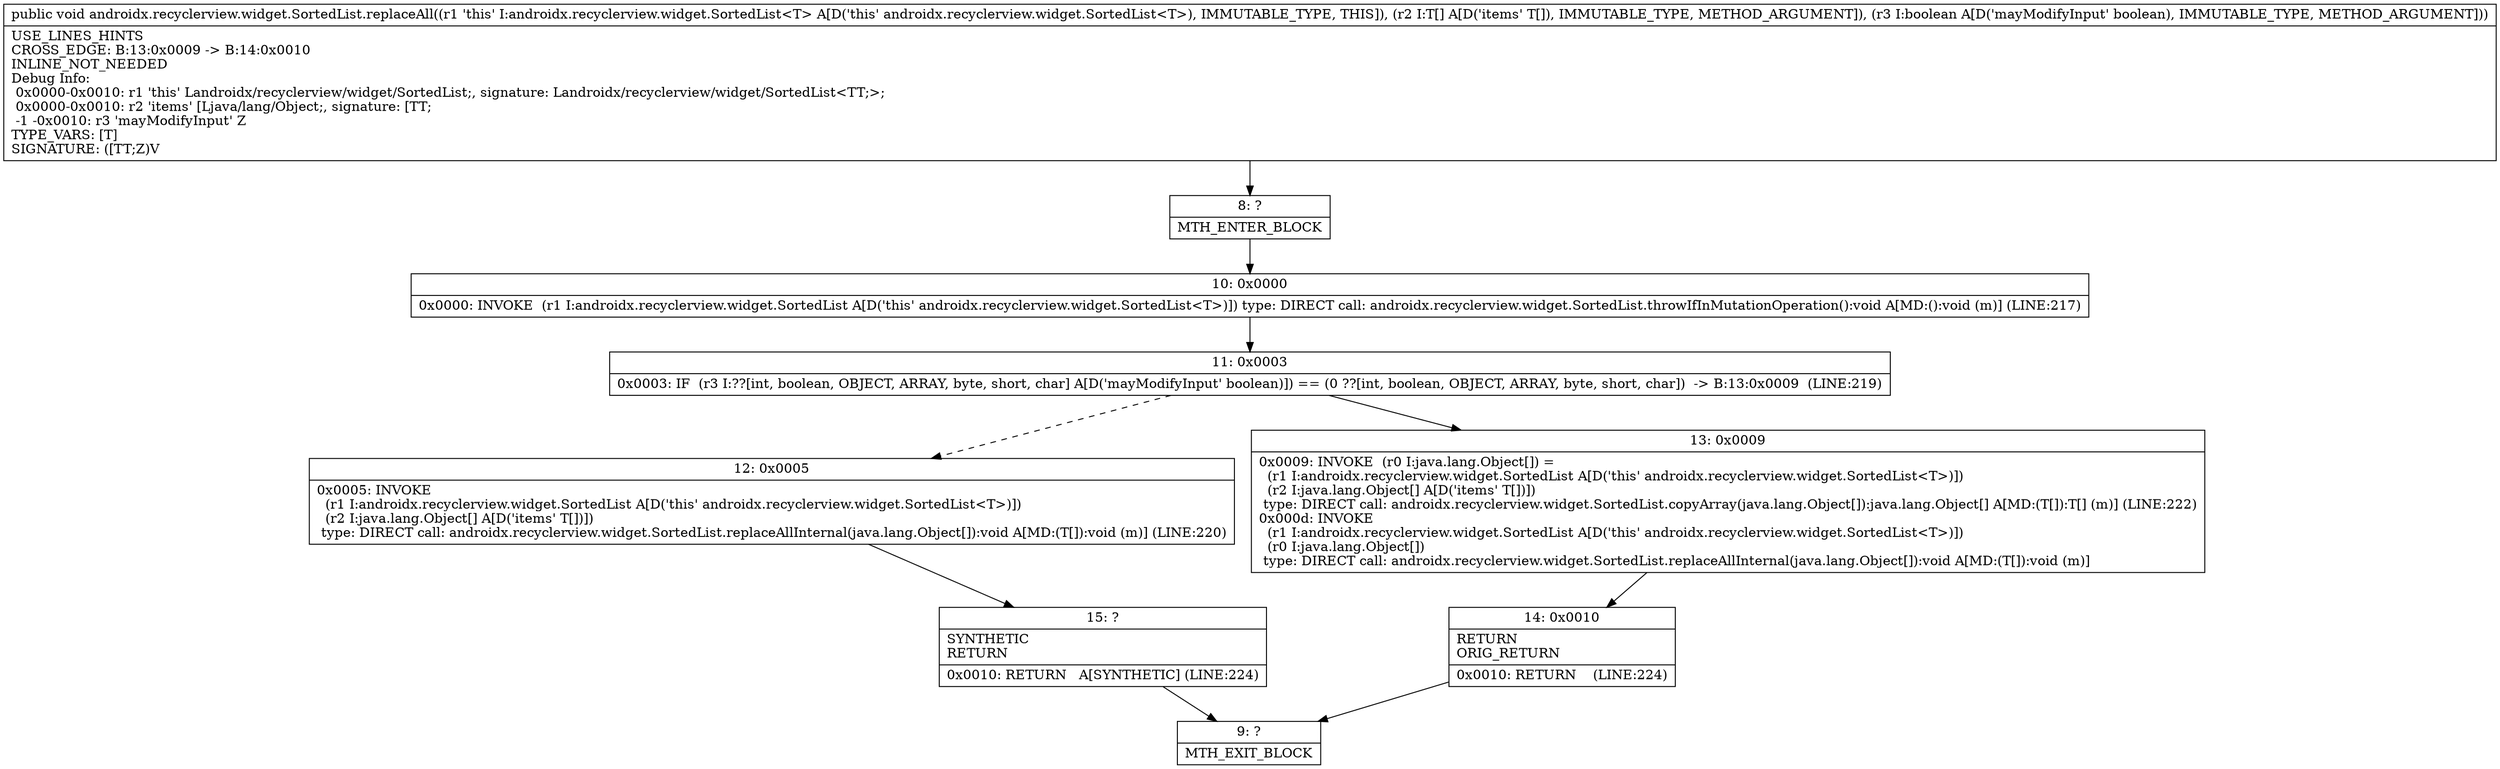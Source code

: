 digraph "CFG forandroidx.recyclerview.widget.SortedList.replaceAll([Ljava\/lang\/Object;Z)V" {
Node_8 [shape=record,label="{8\:\ ?|MTH_ENTER_BLOCK\l}"];
Node_10 [shape=record,label="{10\:\ 0x0000|0x0000: INVOKE  (r1 I:androidx.recyclerview.widget.SortedList A[D('this' androidx.recyclerview.widget.SortedList\<T\>)]) type: DIRECT call: androidx.recyclerview.widget.SortedList.throwIfInMutationOperation():void A[MD:():void (m)] (LINE:217)\l}"];
Node_11 [shape=record,label="{11\:\ 0x0003|0x0003: IF  (r3 I:??[int, boolean, OBJECT, ARRAY, byte, short, char] A[D('mayModifyInput' boolean)]) == (0 ??[int, boolean, OBJECT, ARRAY, byte, short, char])  \-\> B:13:0x0009  (LINE:219)\l}"];
Node_12 [shape=record,label="{12\:\ 0x0005|0x0005: INVOKE  \l  (r1 I:androidx.recyclerview.widget.SortedList A[D('this' androidx.recyclerview.widget.SortedList\<T\>)])\l  (r2 I:java.lang.Object[] A[D('items' T[])])\l type: DIRECT call: androidx.recyclerview.widget.SortedList.replaceAllInternal(java.lang.Object[]):void A[MD:(T[]):void (m)] (LINE:220)\l}"];
Node_15 [shape=record,label="{15\:\ ?|SYNTHETIC\lRETURN\l|0x0010: RETURN   A[SYNTHETIC] (LINE:224)\l}"];
Node_9 [shape=record,label="{9\:\ ?|MTH_EXIT_BLOCK\l}"];
Node_13 [shape=record,label="{13\:\ 0x0009|0x0009: INVOKE  (r0 I:java.lang.Object[]) = \l  (r1 I:androidx.recyclerview.widget.SortedList A[D('this' androidx.recyclerview.widget.SortedList\<T\>)])\l  (r2 I:java.lang.Object[] A[D('items' T[])])\l type: DIRECT call: androidx.recyclerview.widget.SortedList.copyArray(java.lang.Object[]):java.lang.Object[] A[MD:(T[]):T[] (m)] (LINE:222)\l0x000d: INVOKE  \l  (r1 I:androidx.recyclerview.widget.SortedList A[D('this' androidx.recyclerview.widget.SortedList\<T\>)])\l  (r0 I:java.lang.Object[])\l type: DIRECT call: androidx.recyclerview.widget.SortedList.replaceAllInternal(java.lang.Object[]):void A[MD:(T[]):void (m)]\l}"];
Node_14 [shape=record,label="{14\:\ 0x0010|RETURN\lORIG_RETURN\l|0x0010: RETURN    (LINE:224)\l}"];
MethodNode[shape=record,label="{public void androidx.recyclerview.widget.SortedList.replaceAll((r1 'this' I:androidx.recyclerview.widget.SortedList\<T\> A[D('this' androidx.recyclerview.widget.SortedList\<T\>), IMMUTABLE_TYPE, THIS]), (r2 I:T[] A[D('items' T[]), IMMUTABLE_TYPE, METHOD_ARGUMENT]), (r3 I:boolean A[D('mayModifyInput' boolean), IMMUTABLE_TYPE, METHOD_ARGUMENT]))  | USE_LINES_HINTS\lCROSS_EDGE: B:13:0x0009 \-\> B:14:0x0010\lINLINE_NOT_NEEDED\lDebug Info:\l  0x0000\-0x0010: r1 'this' Landroidx\/recyclerview\/widget\/SortedList;, signature: Landroidx\/recyclerview\/widget\/SortedList\<TT;\>;\l  0x0000\-0x0010: r2 'items' [Ljava\/lang\/Object;, signature: [TT;\l  \-1 \-0x0010: r3 'mayModifyInput' Z\lTYPE_VARS: [T]\lSIGNATURE: ([TT;Z)V\l}"];
MethodNode -> Node_8;Node_8 -> Node_10;
Node_10 -> Node_11;
Node_11 -> Node_12[style=dashed];
Node_11 -> Node_13;
Node_12 -> Node_15;
Node_15 -> Node_9;
Node_13 -> Node_14;
Node_14 -> Node_9;
}

